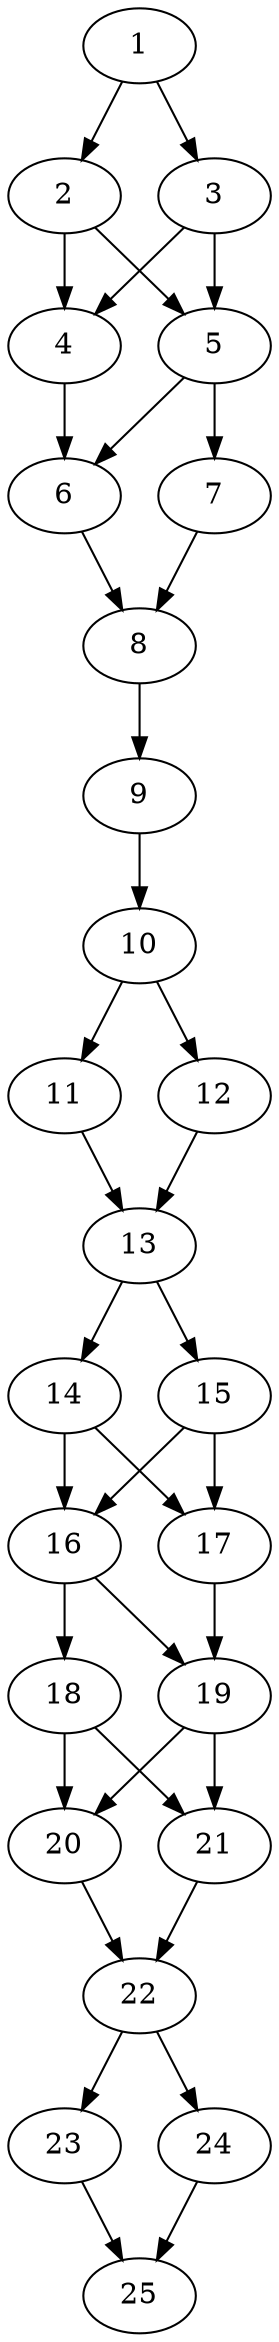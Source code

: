 // DAG automatically generated by daggen at Thu Oct  3 14:00:39 2019
// ./daggen --dot -n 25 --ccr 0.5 --fat 0.3 --regular 0.5 --density 0.9 --mindata 5242880 --maxdata 52428800 
digraph G {
  1 [size="76179456", alpha="0.05", expect_size="38089728"] 
  1 -> 2 [size ="38089728"]
  1 -> 3 [size ="38089728"]
  2 [size="60149760", alpha="0.03", expect_size="30074880"] 
  2 -> 4 [size ="30074880"]
  2 -> 5 [size ="30074880"]
  3 [size="101728256", alpha="0.12", expect_size="50864128"] 
  3 -> 4 [size ="50864128"]
  3 -> 5 [size ="50864128"]
  4 [size="100870144", alpha="0.16", expect_size="50435072"] 
  4 -> 6 [size ="50435072"]
  5 [size="52975616", alpha="0.05", expect_size="26487808"] 
  5 -> 6 [size ="26487808"]
  5 -> 7 [size ="26487808"]
  6 [size="99164160", alpha="0.02", expect_size="49582080"] 
  6 -> 8 [size ="49582080"]
  7 [size="90574848", alpha="0.09", expect_size="45287424"] 
  7 -> 8 [size ="45287424"]
  8 [size="13625344", alpha="0.18", expect_size="6812672"] 
  8 -> 9 [size ="6812672"]
  9 [size="73363456", alpha="0.13", expect_size="36681728"] 
  9 -> 10 [size ="36681728"]
  10 [size="54441984", alpha="0.06", expect_size="27220992"] 
  10 -> 11 [size ="27220992"]
  10 -> 12 [size ="27220992"]
  11 [size="73379840", alpha="0.04", expect_size="36689920"] 
  11 -> 13 [size ="36689920"]
  12 [size="98707456", alpha="0.17", expect_size="49353728"] 
  12 -> 13 [size ="49353728"]
  13 [size="20137984", alpha="0.04", expect_size="10068992"] 
  13 -> 14 [size ="10068992"]
  13 -> 15 [size ="10068992"]
  14 [size="76343296", alpha="0.17", expect_size="38171648"] 
  14 -> 16 [size ="38171648"]
  14 -> 17 [size ="38171648"]
  15 [size="56725504", alpha="0.20", expect_size="28362752"] 
  15 -> 16 [size ="28362752"]
  15 -> 17 [size ="28362752"]
  16 [size="80605184", alpha="0.02", expect_size="40302592"] 
  16 -> 18 [size ="40302592"]
  16 -> 19 [size ="40302592"]
  17 [size="90726400", alpha="0.06", expect_size="45363200"] 
  17 -> 19 [size ="45363200"]
  18 [size="38277120", alpha="0.10", expect_size="19138560"] 
  18 -> 20 [size ="19138560"]
  18 -> 21 [size ="19138560"]
  19 [size="27772928", alpha="0.08", expect_size="13886464"] 
  19 -> 20 [size ="13886464"]
  19 -> 21 [size ="13886464"]
  20 [size="88858624", alpha="0.12", expect_size="44429312"] 
  20 -> 22 [size ="44429312"]
  21 [size="24922112", alpha="0.09", expect_size="12461056"] 
  21 -> 22 [size ="12461056"]
  22 [size="41463808", alpha="0.18", expect_size="20731904"] 
  22 -> 23 [size ="20731904"]
  22 -> 24 [size ="20731904"]
  23 [size="27772928", alpha="0.05", expect_size="13886464"] 
  23 -> 25 [size ="13886464"]
  24 [size="45889536", alpha="0.12", expect_size="22944768"] 
  24 -> 25 [size ="22944768"]
  25 [size="31057920", alpha="0.08", expect_size="15528960"] 
}
